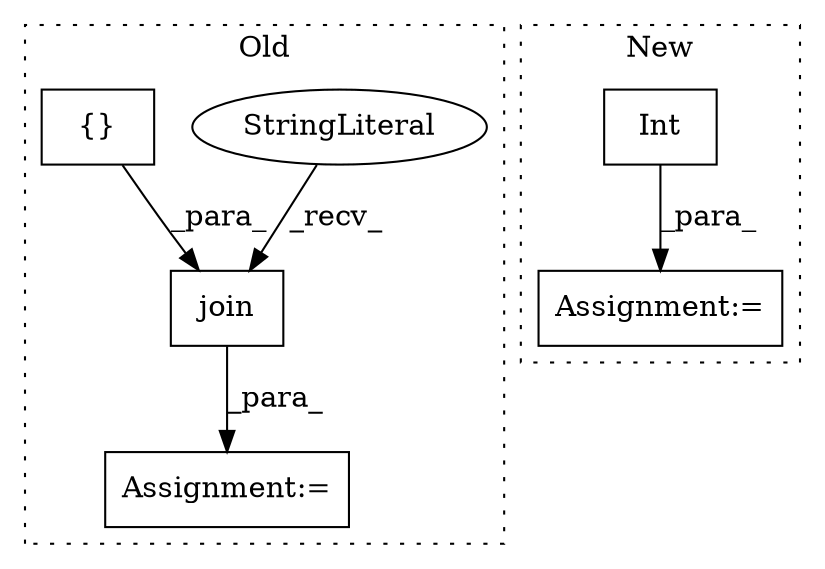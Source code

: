 digraph G {
subgraph cluster0 {
1 [label="join" a="32" s="6183,6193" l="5,1" shape="box"];
3 [label="Assignment:=" a="7" s="6204" l="2" shape="box"];
5 [label="StringLiteral" a="45" s="6176" l="6" shape="ellipse"];
6 [label="{}" a="4" s="5784" l="2" shape="box"];
label = "Old";
style="dotted";
}
subgraph cluster1 {
2 [label="Int" a="32" s="5185,5201" l="4,1" shape="box"];
4 [label="Assignment:=" a="7" s="5147" l="2" shape="box"];
label = "New";
style="dotted";
}
1 -> 3 [label="_para_"];
2 -> 4 [label="_para_"];
5 -> 1 [label="_recv_"];
6 -> 1 [label="_para_"];
}